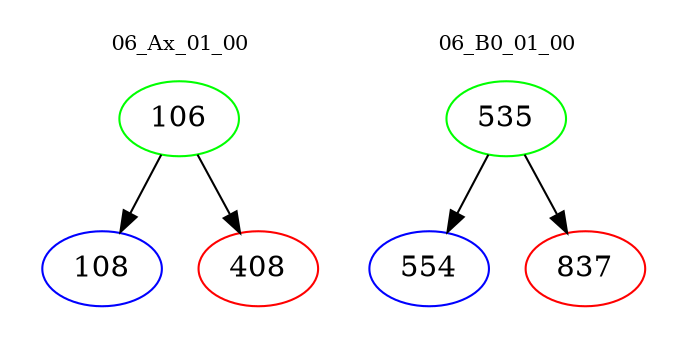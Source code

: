 digraph{
subgraph cluster_0 {
color = white
label = "06_Ax_01_00";
fontsize=10;
T0_106 [label="106", color="green"]
T0_106 -> T0_108 [color="black"]
T0_108 [label="108", color="blue"]
T0_106 -> T0_408 [color="black"]
T0_408 [label="408", color="red"]
}
subgraph cluster_1 {
color = white
label = "06_B0_01_00";
fontsize=10;
T1_535 [label="535", color="green"]
T1_535 -> T1_554 [color="black"]
T1_554 [label="554", color="blue"]
T1_535 -> T1_837 [color="black"]
T1_837 [label="837", color="red"]
}
}
